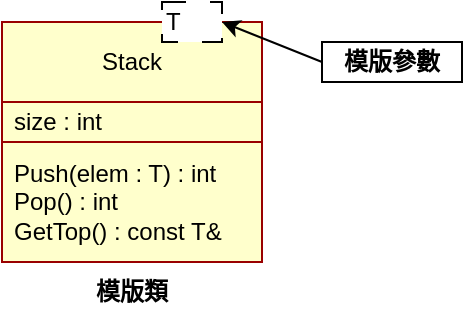 <mxfile version="22.0.8" type="google">
  <diagram name="第 1 页" id="6gXRxVo1pWipA3owBK26">
    <mxGraphModel dx="1050" dy="557" grid="1" gridSize="10" guides="1" tooltips="1" connect="1" arrows="1" fold="1" page="1" pageScale="1" pageWidth="827" pageHeight="1169" math="0" shadow="0">
      <root>
        <mxCell id="0" />
        <mxCell id="1" parent="0" />
        <mxCell id="_E1IFLF687dVmH8MoPd_-1" value="&lt;div style=&quot;&quot;&gt;&lt;span style=&quot;background-color: initial;&quot;&gt;Stack&lt;/span&gt;&lt;/div&gt;" style="swimlane;fontStyle=0;childLayout=stackLayout;horizontal=1;startSize=40;horizontalStack=0;resizeParent=1;resizeParentMax=0;resizeLast=0;collapsible=1;marginBottom=0;whiteSpace=wrap;html=1;align=center;strokeColor=#990000;fillColor=#FFFFCC;" vertex="1" parent="1">
          <mxGeometry x="260" y="190" width="130" height="120" as="geometry" />
        </mxCell>
        <mxCell id="_E1IFLF687dVmH8MoPd_-2" value="size : int" style="text;strokeColor=#990000;fillColor=#FFFFCC;align=left;verticalAlign=middle;spacingLeft=4;spacingRight=4;overflow=hidden;points=[[0,0.5],[1,0.5]];portConstraint=eastwest;rotatable=0;whiteSpace=wrap;html=1;" vertex="1" parent="_E1IFLF687dVmH8MoPd_-1">
          <mxGeometry y="40" width="130" height="20" as="geometry" />
        </mxCell>
        <mxCell id="_E1IFLF687dVmH8MoPd_-3" value="Push(elem : T) : int&lt;br&gt;Pop() : int&lt;br&gt;GetTop() : const T&amp;amp;" style="text;strokeColor=#990000;fillColor=#FFFFCC;align=left;verticalAlign=middle;spacingLeft=4;spacingRight=4;overflow=hidden;points=[[0,0.5],[1,0.5]];portConstraint=eastwest;rotatable=0;whiteSpace=wrap;html=1;" vertex="1" parent="_E1IFLF687dVmH8MoPd_-1">
          <mxGeometry y="60" width="130" height="60" as="geometry" />
        </mxCell>
        <mxCell id="_E1IFLF687dVmH8MoPd_-4" value="T" style="whiteSpace=wrap;html=1;shadow=0;dashed=1;align=left;dashPattern=12 12;strokeColor=#000000;fillColor=#FFFFFF;" vertex="1" parent="1">
          <mxGeometry x="340" y="180" width="30" height="20" as="geometry" />
        </mxCell>
        <mxCell id="_E1IFLF687dVmH8MoPd_-5" value="&lt;b&gt;模版類&lt;/b&gt;" style="text;html=1;strokeColor=none;fillColor=none;align=center;verticalAlign=middle;whiteSpace=wrap;rounded=0;" vertex="1" parent="1">
          <mxGeometry x="295" y="310" width="60" height="30" as="geometry" />
        </mxCell>
        <mxCell id="_E1IFLF687dVmH8MoPd_-6" value="&lt;b&gt;模版參數&lt;/b&gt;" style="rounded=0;whiteSpace=wrap;html=1;" vertex="1" parent="1">
          <mxGeometry x="420" y="200" width="70" height="20" as="geometry" />
        </mxCell>
        <mxCell id="_E1IFLF687dVmH8MoPd_-7" value="" style="endArrow=classic;html=1;rounded=0;entryX=1;entryY=0.5;entryDx=0;entryDy=0;exitX=0;exitY=0.5;exitDx=0;exitDy=0;" edge="1" parent="1" source="_E1IFLF687dVmH8MoPd_-6" target="_E1IFLF687dVmH8MoPd_-4">
          <mxGeometry width="50" height="50" relative="1" as="geometry">
            <mxPoint x="320" y="310" as="sourcePoint" />
            <mxPoint x="370" y="260" as="targetPoint" />
            <Array as="points" />
          </mxGeometry>
        </mxCell>
      </root>
    </mxGraphModel>
  </diagram>
</mxfile>
